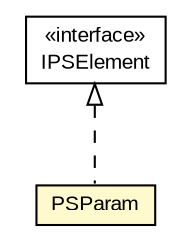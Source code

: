 #!/usr/local/bin/dot
#
# Class diagram 
# Generated by UMLGraph version 5.1 (http://www.umlgraph.org/)
#

digraph G {
	edge [fontname="arial",fontsize=10,labelfontname="arial",labelfontsize=10];
	node [fontname="arial",fontsize=10,shape=plaintext];
	nodesep=0.25;
	ranksep=0.5;
	// com.helger.schematron.pure.model.PSParam
	c9037 [label=<<table title="com.helger.schematron.pure.model.PSParam" border="0" cellborder="1" cellspacing="0" cellpadding="2" port="p" bgcolor="lemonChiffon" href="./PSParam.html">
		<tr><td><table border="0" cellspacing="0" cellpadding="1">
<tr><td align="center" balign="center"> PSParam </td></tr>
		</table></td></tr>
		</table>>, fontname="arial", fontcolor="black", fontsize=10.0];
	// com.helger.schematron.pure.model.IPSElement
	c9063 [label=<<table title="com.helger.schematron.pure.model.IPSElement" border="0" cellborder="1" cellspacing="0" cellpadding="2" port="p" href="./IPSElement.html">
		<tr><td><table border="0" cellspacing="0" cellpadding="1">
<tr><td align="center" balign="center"> &#171;interface&#187; </td></tr>
<tr><td align="center" balign="center"> IPSElement </td></tr>
		</table></td></tr>
		</table>>, fontname="arial", fontcolor="black", fontsize=10.0];
	//com.helger.schematron.pure.model.PSParam implements com.helger.schematron.pure.model.IPSElement
	c9063:p -> c9037:p [dir=back,arrowtail=empty,style=dashed];
}

